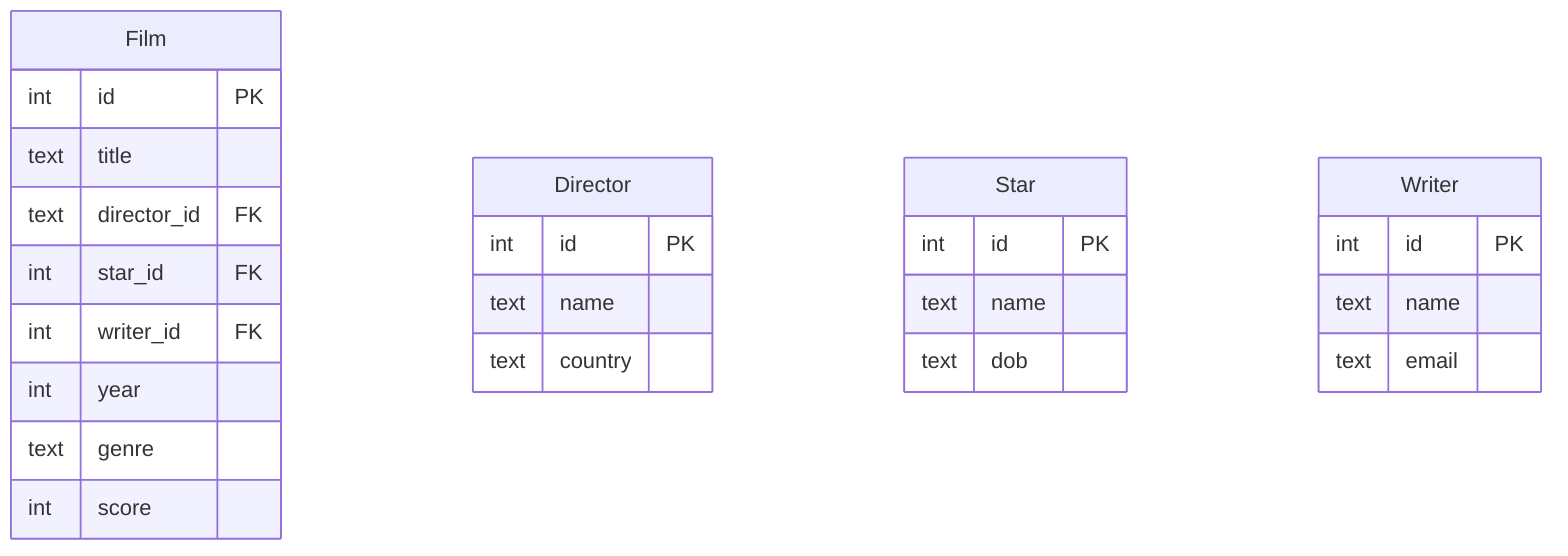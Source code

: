 erDiagram
    Film {
        int id PK
        text title
        text director_id FK
        int star_id FK
        int writer_id FK
        int year
        text genre
        int score
    }

    Director {
        int id PK
        text name
        text country
    }

    Star {
        int id PK
        text name
        text dob
    }

    Writer {
        int id PK
        text name
        text email
    }